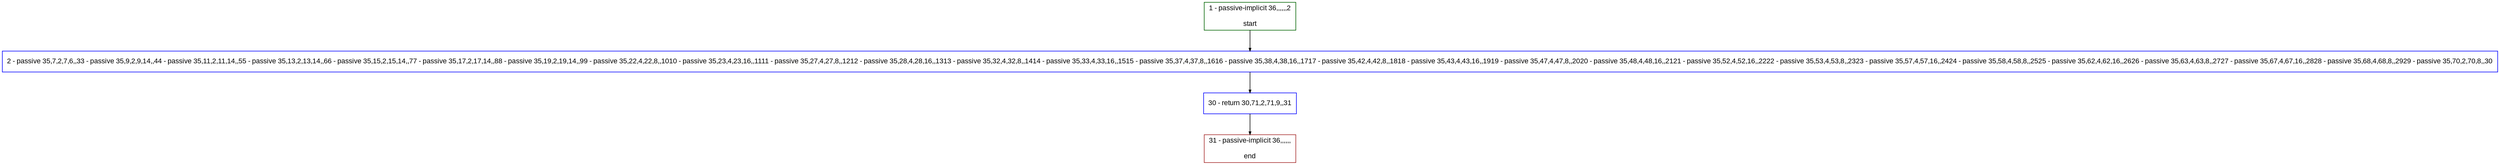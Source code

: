 digraph "" {
  graph [bgcolor="white", fillcolor="#FFFFCC", pack="true", packmode="clust", fontname="Arial", label="", fontsize="12", compound="true", style="rounded,filled"];
  node [node_initialized="no", fillcolor="white", fontname="Arial", label="", color="grey", fontsize="12", fixedsize="false", compound="true", shape="rectangle", style="filled"];
  edge [arrowtail="none", lhead="", fontcolor="black", fontname="Arial", label="", color="black", fontsize="12", arrowhead="normal", arrowsize="0.5", compound="true", ltail="", dir="forward"];
  __N1 [fillcolor="#ffffff", label="2 - passive 35,7,2,7,6,,33 - passive 35,9,2,9,14,,44 - passive 35,11,2,11,14,,55 - passive 35,13,2,13,14,,66 - passive 35,15,2,15,14,,77 - passive 35,17,2,17,14,,88 - passive 35,19,2,19,14,,99 - passive 35,22,4,22,8,,1010 - passive 35,23,4,23,16,,1111 - passive 35,27,4,27,8,,1212 - passive 35,28,4,28,16,,1313 - passive 35,32,4,32,8,,1414 - passive 35,33,4,33,16,,1515 - passive 35,37,4,37,8,,1616 - passive 35,38,4,38,16,,1717 - passive 35,42,4,42,8,,1818 - passive 35,43,4,43,16,,1919 - passive 35,47,4,47,8,,2020 - passive 35,48,4,48,16,,2121 - passive 35,52,4,52,16,,2222 - passive 35,53,4,53,8,,2323 - passive 35,57,4,57,16,,2424 - passive 35,58,4,58,8,,2525 - passive 35,62,4,62,16,,2626 - passive 35,63,4,63,8,,2727 - passive 35,67,4,67,16,,2828 - passive 35,68,4,68,8,,2929 - passive 35,70,2,70,8,,30", color="#0000ff", shape="box", style="filled"];
  __N2 [fillcolor="#ffffff", label="1 - passive-implicit 36,,,,,,2\n\nstart", color="#006400", shape="box", style="filled"];
  __N3 [fillcolor="#ffffff", label="30 - return 30,71,2,71,9,,31", color="#0000ff", shape="box", style="filled"];
  __N4 [fillcolor="#ffffff", label="31 - passive-implicit 36,,,,,,\n\nend", color="#a52a2a", shape="box", style="filled"];
  __N2 -> __N1 [arrowtail="none", color="#000000", label="", arrowhead="normal", dir="forward"];
  __N1 -> __N3 [arrowtail="none", color="#000000", label="", arrowhead="normal", dir="forward"];
  __N3 -> __N4 [arrowtail="none", color="#000000", label="", arrowhead="normal", dir="forward"];
}
